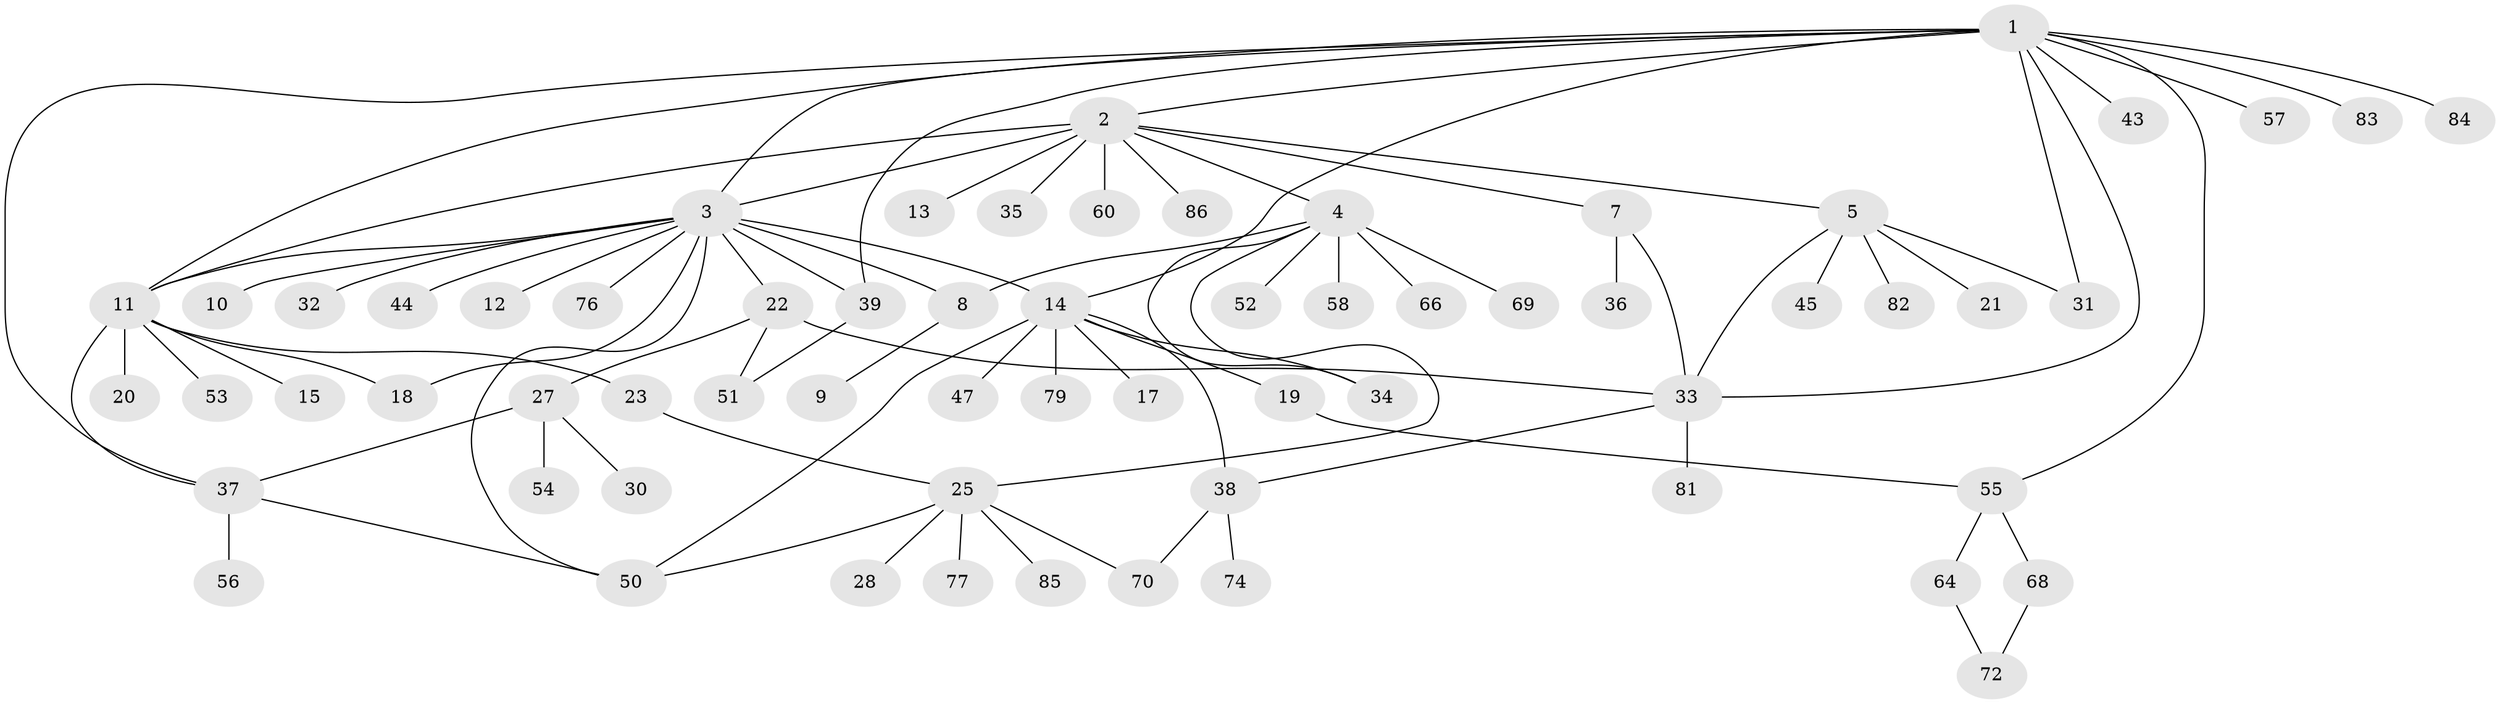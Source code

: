 // original degree distribution, {12: 0.011627906976744186, 11: 0.023255813953488372, 6: 0.023255813953488372, 7: 0.046511627906976744, 4: 0.06976744186046512, 3: 0.08139534883720931, 1: 0.5348837209302325, 9: 0.011627906976744186, 2: 0.1511627906976744, 5: 0.046511627906976744}
// Generated by graph-tools (version 1.1) at 2025/11/02/27/25 16:11:09]
// undirected, 64 vertices, 86 edges
graph export_dot {
graph [start="1"]
  node [color=gray90,style=filled];
  1 [super="+24"];
  2 [super="+80"];
  3 [super="+6"];
  4 [super="+16"];
  5 [super="+26"];
  7 [super="+42"];
  8;
  9;
  10;
  11 [super="+46"];
  12;
  13;
  14 [super="+63"];
  15;
  17;
  18 [super="+29"];
  19;
  20;
  21 [super="+48"];
  22;
  23;
  25 [super="+40"];
  27 [super="+41"];
  28;
  30;
  31;
  32;
  33 [super="+73"];
  34 [super="+62"];
  35;
  36;
  37 [super="+71"];
  38 [super="+49"];
  39 [super="+61"];
  43;
  44;
  45 [super="+65"];
  47;
  50 [super="+78"];
  51;
  52;
  53;
  54;
  55 [super="+59"];
  56;
  57;
  58;
  60;
  64 [super="+67"];
  66;
  68;
  69;
  70;
  72 [super="+75"];
  74;
  76;
  77;
  79;
  81;
  82;
  83;
  84;
  85;
  86;
  1 -- 2;
  1 -- 3;
  1 -- 11;
  1 -- 14;
  1 -- 31;
  1 -- 33;
  1 -- 39;
  1 -- 55;
  1 -- 57;
  1 -- 83;
  1 -- 84;
  1 -- 43;
  1 -- 37;
  2 -- 3 [weight=2];
  2 -- 4;
  2 -- 5;
  2 -- 7;
  2 -- 13;
  2 -- 35;
  2 -- 60;
  2 -- 86;
  2 -- 11;
  3 -- 11;
  3 -- 18;
  3 -- 76;
  3 -- 32;
  3 -- 39;
  3 -- 8;
  3 -- 10;
  3 -- 12;
  3 -- 44;
  3 -- 14;
  3 -- 50;
  3 -- 22;
  4 -- 8;
  4 -- 66;
  4 -- 69;
  4 -- 58;
  4 -- 52;
  4 -- 25;
  4 -- 34;
  5 -- 21;
  5 -- 31;
  5 -- 33;
  5 -- 45;
  5 -- 82;
  7 -- 33;
  7 -- 36;
  8 -- 9;
  11 -- 15;
  11 -- 20;
  11 -- 23;
  11 -- 53;
  11 -- 18;
  11 -- 37;
  14 -- 17;
  14 -- 19 [weight=2];
  14 -- 34;
  14 -- 38;
  14 -- 47;
  14 -- 79;
  14 -- 50;
  19 -- 55;
  22 -- 27;
  22 -- 33;
  22 -- 51;
  23 -- 25;
  25 -- 28;
  25 -- 50;
  25 -- 77;
  25 -- 85;
  25 -- 70;
  27 -- 30;
  27 -- 37;
  27 -- 54;
  33 -- 38;
  33 -- 81;
  37 -- 50;
  37 -- 56;
  38 -- 70;
  38 -- 74;
  39 -- 51;
  55 -- 64;
  55 -- 68;
  64 -- 72;
  68 -- 72;
}
